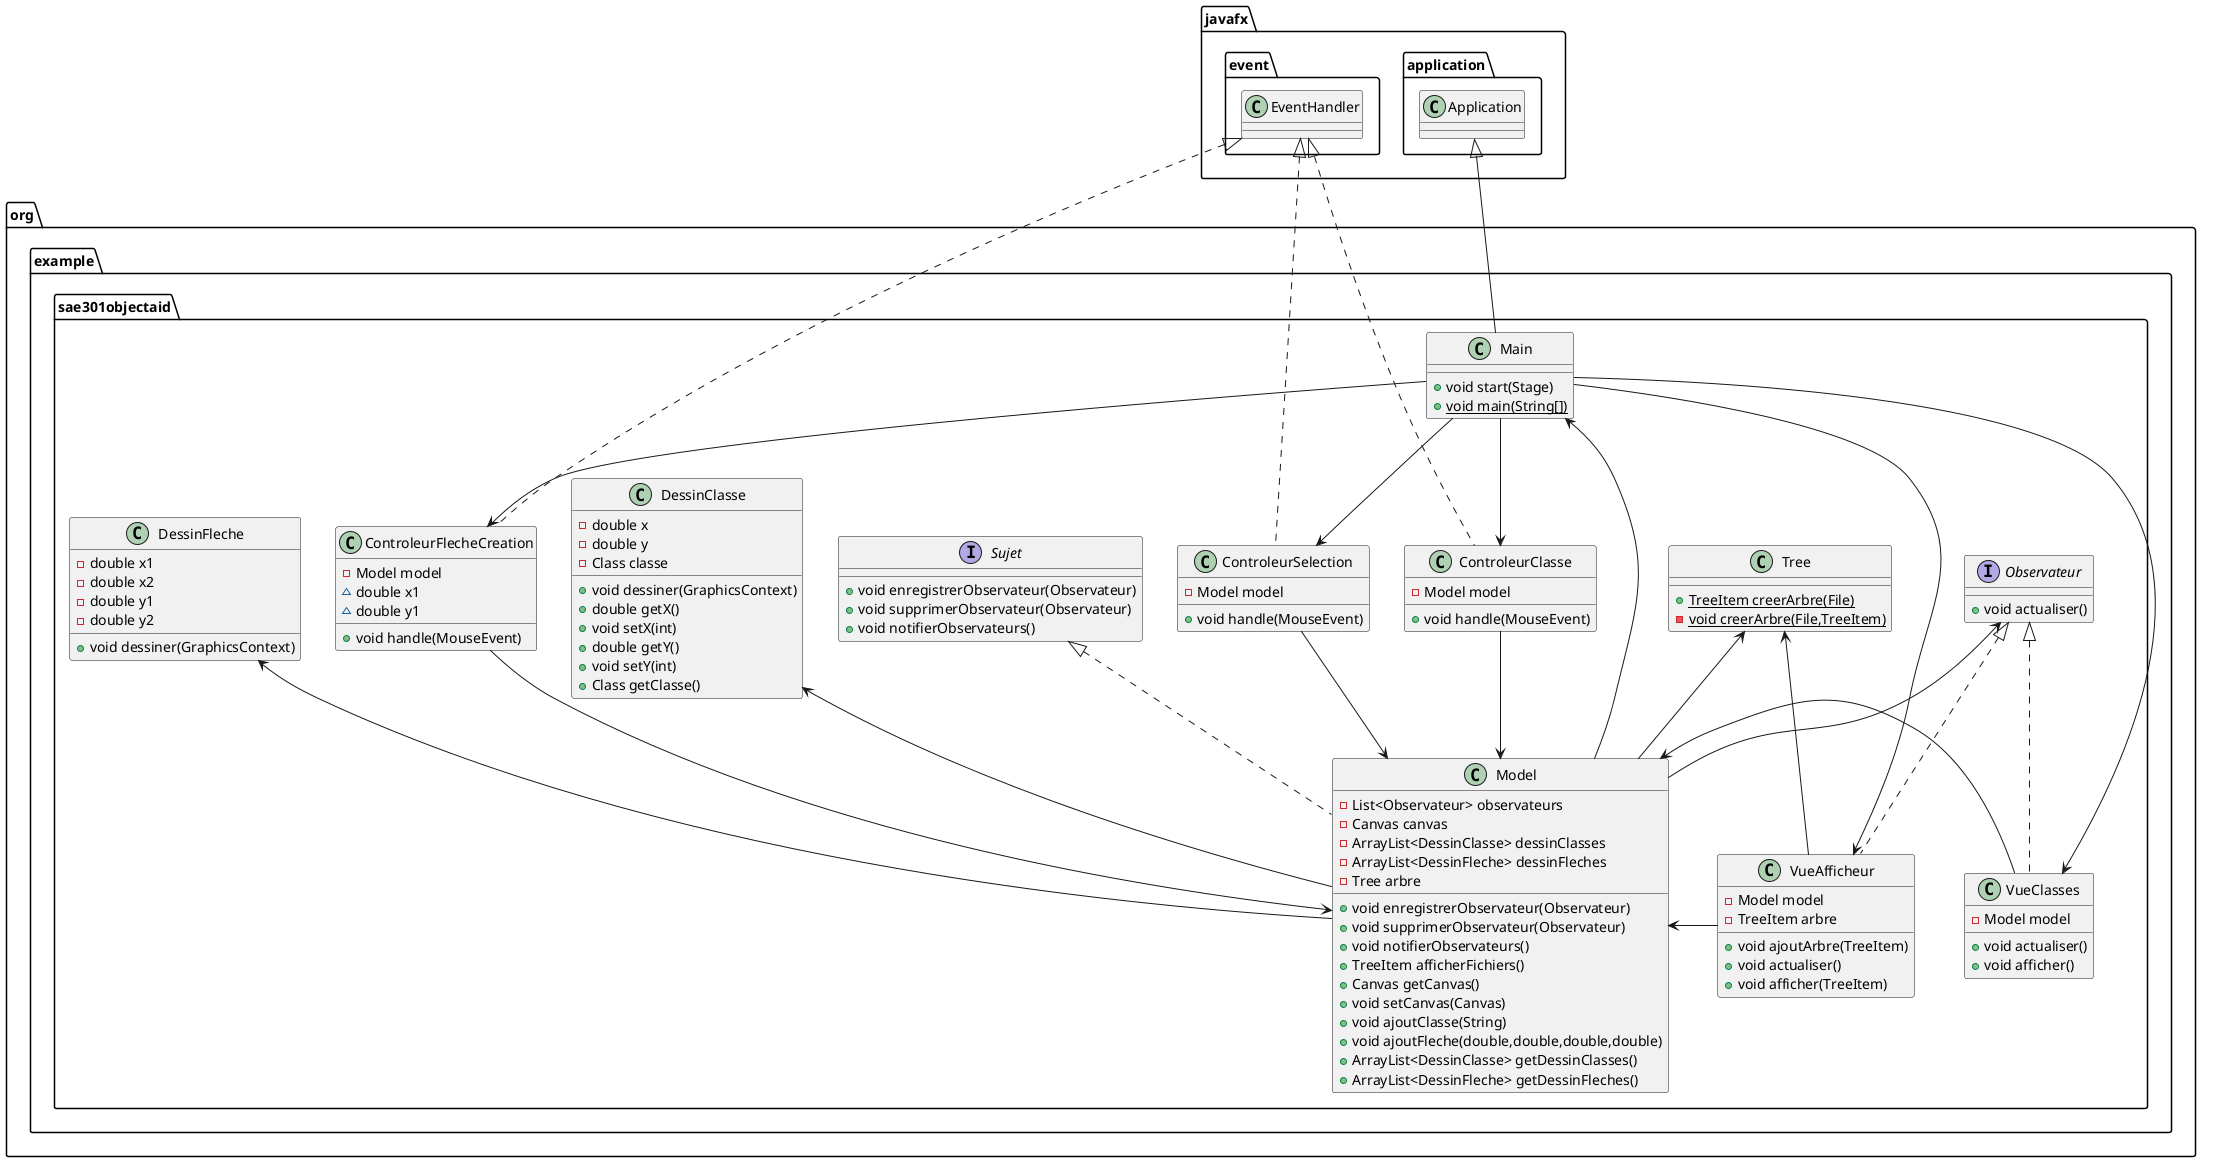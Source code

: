 @startuml
class org.example.sae301objectaid.VueAfficheur {
- Model model
- TreeItem arbre
+ void ajoutArbre(TreeItem)
+ void actualiser()
+ void afficher(TreeItem)
}


interface org.example.sae301objectaid.Observateur {
+ void actualiser()
}

class org.example.sae301objectaid.Model {
- List<Observateur> observateurs
- Canvas canvas
- ArrayList<DessinClasse> dessinClasses
- ArrayList<DessinFleche> dessinFleches
- Tree arbre
+ void enregistrerObservateur(Observateur)
+ void supprimerObservateur(Observateur)
+ void notifierObservateurs()
+ TreeItem afficherFichiers()
+ Canvas getCanvas()
+ void setCanvas(Canvas)
+ void ajoutClasse(String)
+ void ajoutFleche(double,double,double,double)
+ ArrayList<DessinClasse> getDessinClasses()
+ ArrayList<DessinFleche> getDessinFleches()
}


class org.example.sae301objectaid.ControleurSelection {
- Model model
+ void handle(MouseEvent)
}


class org.example.sae301objectaid.Tree {
+ {static} TreeItem creerArbre(File)
- {static} void creerArbre(File,TreeItem)
}

class org.example.sae301objectaid.Main {
+ void start(Stage)
+ {static} void main(String[])
}

interface org.example.sae301objectaid.Sujet {
+ void enregistrerObservateur(Observateur)
+ void supprimerObservateur(Observateur)
+ void notifierObservateurs()
}

class org.example.sae301objectaid.VueClasses {
- Model model
+ void actualiser()
+ void afficher()
}


class org.example.sae301objectaid.DessinClasse {
- double x
- double y
- Class classe
+ void dessiner(GraphicsContext)
+ double getX()
+ void setX(int)
+ double getY()
+ void setY(int)
+ Class getClasse()
}


class org.example.sae301objectaid.DessinFleche {
- double x1
- double x2
- double y1
- double y2
+ void dessiner(GraphicsContext)
}


class org.example.sae301objectaid.ControleurFlecheCreation {
- Model model
~ double x1
~ double y1
+ void handle(MouseEvent)
}


class org.example.sae301objectaid.ControleurClasse {
- Model model
+ void handle(MouseEvent)
}




org.example.sae301objectaid.Observateur <|.. org.example.sae301objectaid.VueAfficheur
org.example.sae301objectaid.Sujet <|.. org.example.sae301objectaid.Model
javafx.event.EventHandler <|.. org.example.sae301objectaid.ControleurSelection
javafx.application.Application <|-- org.example.sae301objectaid.Main
org.example.sae301objectaid.Observateur <|.. org.example.sae301objectaid.VueClasses
javafx.event.EventHandler <|.. org.example.sae301objectaid.ControleurFlecheCreation
javafx.event.EventHandler <|.. org.example.sae301objectaid.ControleurClasse
org.example.sae301objectaid.ControleurClasse --> org.example.sae301objectaid.Model
org.example.sae301objectaid.Main --> org.example.sae301objectaid.ControleurClasse
org.example.sae301objectaid.ControleurSelection --> org.example.sae301objectaid.Model
org.example.sae301objectaid.Main --> org.example.sae301objectaid.ControleurSelection
org.example.sae301objectaid.ControleurFlecheCreation --> org.example.sae301objectaid.Model
org.example.sae301objectaid.Main --> org.example.sae301objectaid.ControleurFlecheCreation
org.example.sae301objectaid.Main <-- org.example.sae301objectaid.Model
org.example.sae301objectaid.Observateur <-- org.example.sae301objectaid.Model
org.example.sae301objectaid.Model <- org.example.sae301objectaid.VueAfficheur
org.example.sae301objectaid.Main --> org.example.sae301objectaid.VueAfficheur
org.example.sae301objectaid.Model <- org.example.sae301objectaid.VueClasses
org.example.sae301objectaid.Main --> org.example.sae301objectaid.VueClasses
org.example.sae301objectaid.Tree <-- org.example.sae301objectaid.VueAfficheur
org.example.sae301objectaid.Tree <-- org.example.sae301objectaid.Model
org.example.sae301objectaid.DessinClasse <-- org.example.sae301objectaid.Model
org.example.sae301objectaid.DessinFleche <-- org.example.sae301objectaid.Model


@enduml